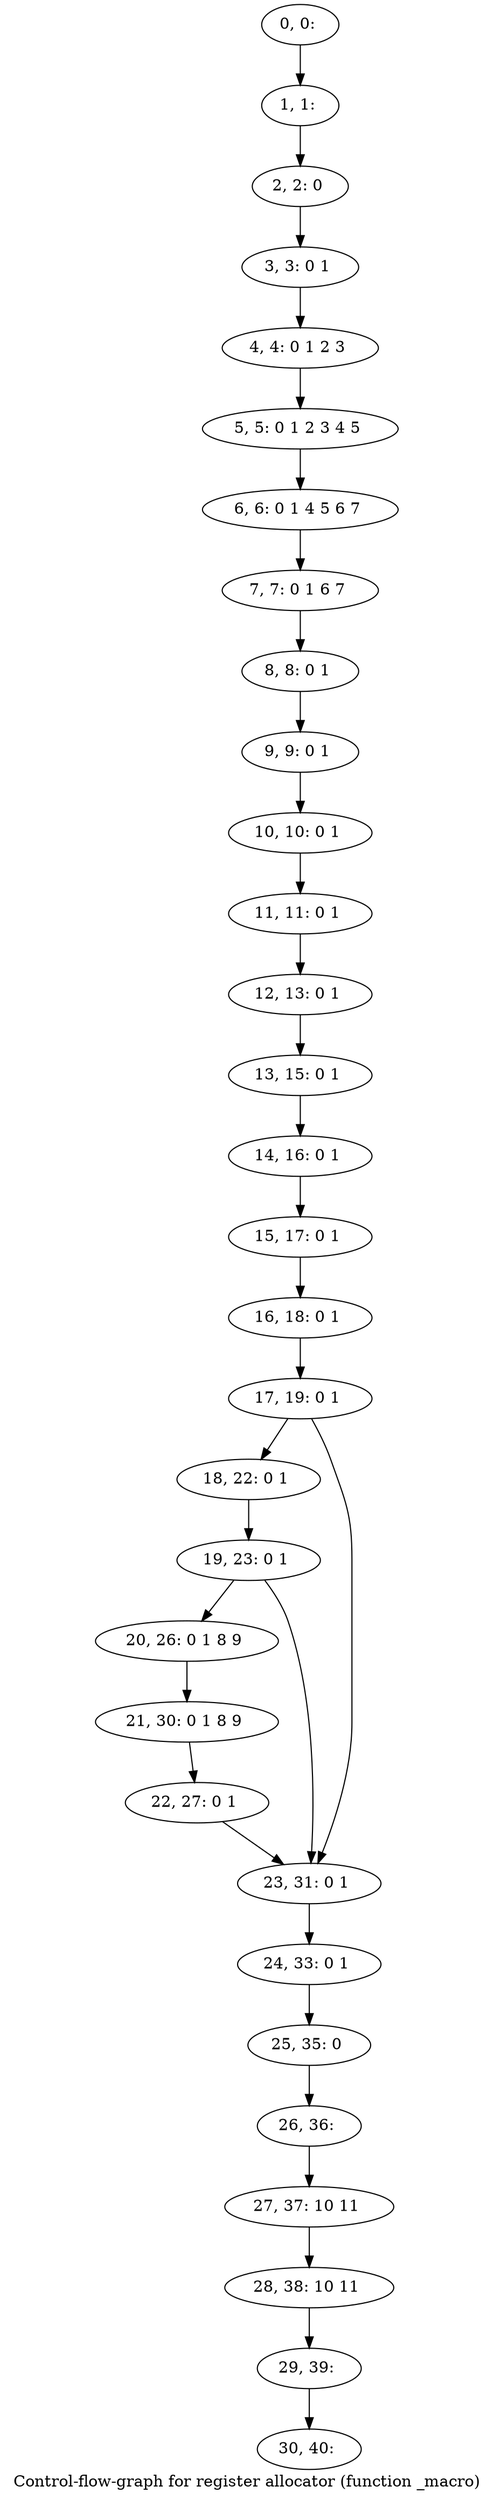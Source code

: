 digraph G {
graph [label="Control-flow-graph for register allocator (function _macro)"]
0[label="0, 0: "];
1[label="1, 1: "];
2[label="2, 2: 0 "];
3[label="3, 3: 0 1 "];
4[label="4, 4: 0 1 2 3 "];
5[label="5, 5: 0 1 2 3 4 5 "];
6[label="6, 6: 0 1 4 5 6 7 "];
7[label="7, 7: 0 1 6 7 "];
8[label="8, 8: 0 1 "];
9[label="9, 9: 0 1 "];
10[label="10, 10: 0 1 "];
11[label="11, 11: 0 1 "];
12[label="12, 13: 0 1 "];
13[label="13, 15: 0 1 "];
14[label="14, 16: 0 1 "];
15[label="15, 17: 0 1 "];
16[label="16, 18: 0 1 "];
17[label="17, 19: 0 1 "];
18[label="18, 22: 0 1 "];
19[label="19, 23: 0 1 "];
20[label="20, 26: 0 1 8 9 "];
21[label="21, 30: 0 1 8 9 "];
22[label="22, 27: 0 1 "];
23[label="23, 31: 0 1 "];
24[label="24, 33: 0 1 "];
25[label="25, 35: 0 "];
26[label="26, 36: "];
27[label="27, 37: 10 11 "];
28[label="28, 38: 10 11 "];
29[label="29, 39: "];
30[label="30, 40: "];
0->1 ;
1->2 ;
2->3 ;
3->4 ;
4->5 ;
5->6 ;
6->7 ;
7->8 ;
8->9 ;
9->10 ;
10->11 ;
11->12 ;
12->13 ;
13->14 ;
14->15 ;
15->16 ;
16->17 ;
17->18 ;
17->23 ;
18->19 ;
19->20 ;
19->23 ;
20->21 ;
21->22 ;
22->23 ;
23->24 ;
24->25 ;
25->26 ;
26->27 ;
27->28 ;
28->29 ;
29->30 ;
}
